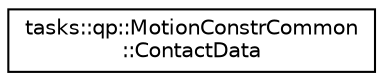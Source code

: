 digraph "Graphical Class Hierarchy"
{
  edge [fontname="Helvetica",fontsize="10",labelfontname="Helvetica",labelfontsize="10"];
  node [fontname="Helvetica",fontsize="10",shape=record];
  rankdir="LR";
  Node0 [label="tasks::qp::MotionConstrCommon\l::ContactData",height=0.2,width=0.4,color="black", fillcolor="white", style="filled",URL="$structtasks_1_1qp_1_1MotionConstrCommon_1_1ContactData.html"];
}
